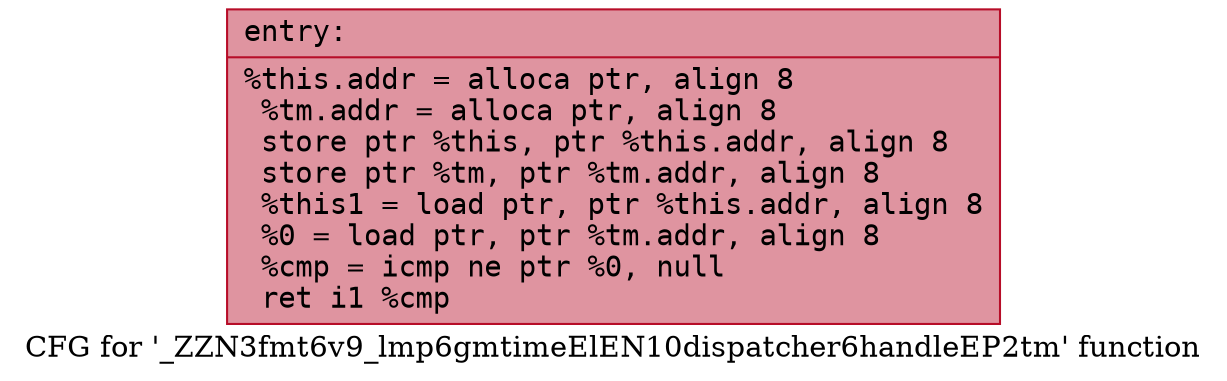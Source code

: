 digraph "CFG for '_ZZN3fmt6v9_lmp6gmtimeElEN10dispatcher6handleEP2tm' function" {
	label="CFG for '_ZZN3fmt6v9_lmp6gmtimeElEN10dispatcher6handleEP2tm' function";

	Node0x562e535e56d0 [shape=record,color="#b70d28ff", style=filled, fillcolor="#b70d2870" fontname="Courier",label="{entry:\l|  %this.addr = alloca ptr, align 8\l  %tm.addr = alloca ptr, align 8\l  store ptr %this, ptr %this.addr, align 8\l  store ptr %tm, ptr %tm.addr, align 8\l  %this1 = load ptr, ptr %this.addr, align 8\l  %0 = load ptr, ptr %tm.addr, align 8\l  %cmp = icmp ne ptr %0, null\l  ret i1 %cmp\l}"];
}
